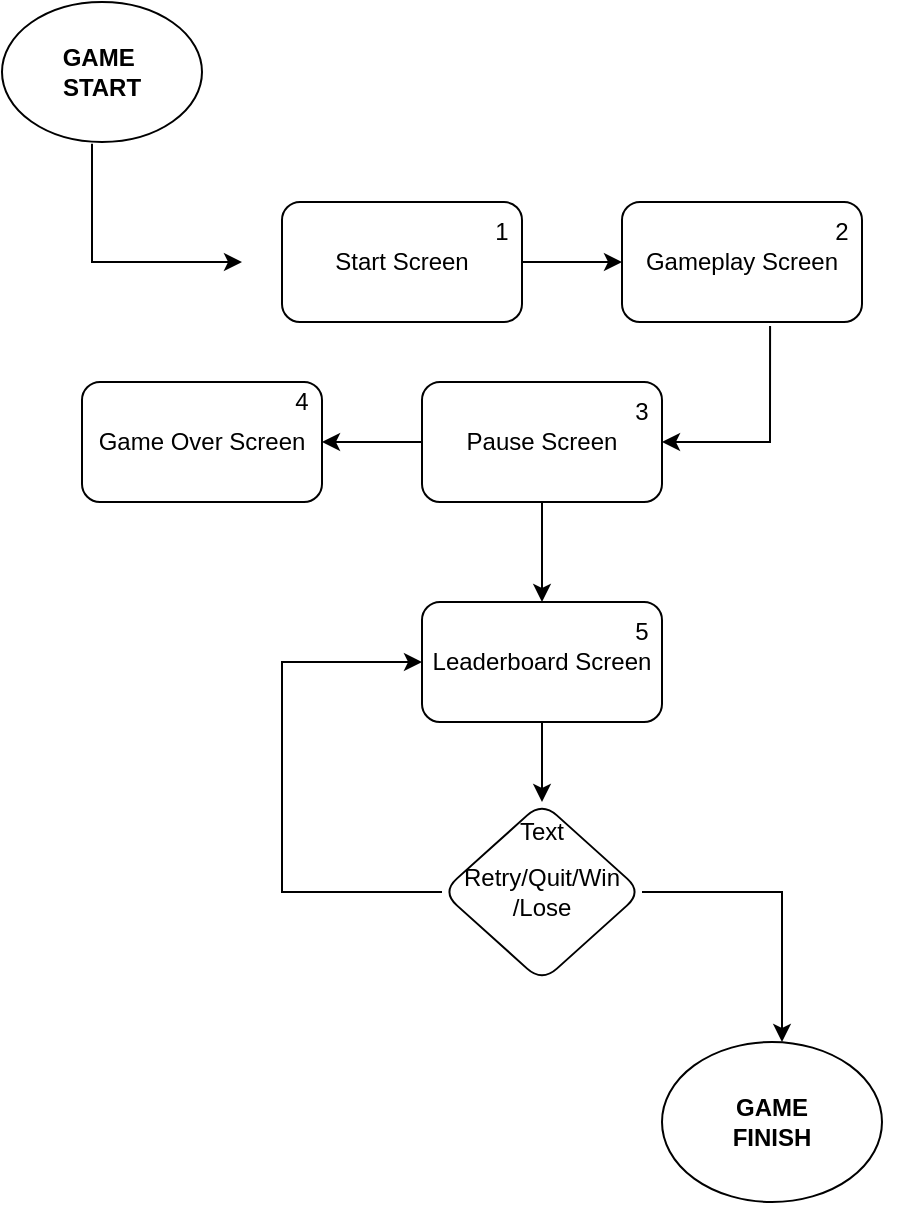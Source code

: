 <mxfile version="24.8.3">
  <diagram name="Page-1" id="_CdQzujHHog6pKKCYR0x">
    <mxGraphModel dx="1434" dy="772" grid="1" gridSize="10" guides="1" tooltips="1" connect="1" arrows="1" fold="1" page="1" pageScale="1" pageWidth="850" pageHeight="1100" math="0" shadow="0">
      <root>
        <mxCell id="0" />
        <mxCell id="1" parent="0" />
        <mxCell id="apT51MfKlSb2n3AAJcUz-1" value="&lt;b&gt;GAME&amp;nbsp;&lt;/b&gt;&lt;div&gt;&lt;b&gt;START&lt;/b&gt;&lt;/div&gt;" style="ellipse;whiteSpace=wrap;html=1;" vertex="1" parent="1">
          <mxGeometry x="130" y="130" width="100" height="70" as="geometry" />
        </mxCell>
        <mxCell id="apT51MfKlSb2n3AAJcUz-3" value="" style="endArrow=classic;html=1;rounded=0;exitX=0.45;exitY=1.013;exitDx=0;exitDy=0;exitPerimeter=0;" edge="1" parent="1" source="apT51MfKlSb2n3AAJcUz-1">
          <mxGeometry width="50" height="50" relative="1" as="geometry">
            <mxPoint x="400" y="420" as="sourcePoint" />
            <mxPoint x="250" y="260" as="targetPoint" />
            <Array as="points">
              <mxPoint x="175" y="260" />
            </Array>
          </mxGeometry>
        </mxCell>
        <mxCell id="apT51MfKlSb2n3AAJcUz-6" value="" style="edgeStyle=orthogonalEdgeStyle;rounded=0;orthogonalLoop=1;jettySize=auto;html=1;" edge="1" parent="1" source="apT51MfKlSb2n3AAJcUz-4" target="apT51MfKlSb2n3AAJcUz-5">
          <mxGeometry relative="1" as="geometry" />
        </mxCell>
        <mxCell id="apT51MfKlSb2n3AAJcUz-4" value="Start Screen" style="rounded=1;whiteSpace=wrap;html=1;" vertex="1" parent="1">
          <mxGeometry x="270" y="230" width="120" height="60" as="geometry" />
        </mxCell>
        <mxCell id="apT51MfKlSb2n3AAJcUz-5" value="Gameplay Screen" style="whiteSpace=wrap;html=1;rounded=1;" vertex="1" parent="1">
          <mxGeometry x="440" y="230" width="120" height="60" as="geometry" />
        </mxCell>
        <mxCell id="apT51MfKlSb2n3AAJcUz-12" value="" style="edgeStyle=orthogonalEdgeStyle;rounded=0;orthogonalLoop=1;jettySize=auto;html=1;" edge="1" parent="1" source="apT51MfKlSb2n3AAJcUz-7" target="apT51MfKlSb2n3AAJcUz-11">
          <mxGeometry relative="1" as="geometry" />
        </mxCell>
        <mxCell id="apT51MfKlSb2n3AAJcUz-14" value="" style="edgeStyle=orthogonalEdgeStyle;rounded=0;orthogonalLoop=1;jettySize=auto;html=1;" edge="1" parent="1" source="apT51MfKlSb2n3AAJcUz-7" target="apT51MfKlSb2n3AAJcUz-13">
          <mxGeometry relative="1" as="geometry" />
        </mxCell>
        <mxCell id="apT51MfKlSb2n3AAJcUz-7" value="Pause Screen" style="whiteSpace=wrap;html=1;rounded=1;" vertex="1" parent="1">
          <mxGeometry x="340" y="320" width="120" height="60" as="geometry" />
        </mxCell>
        <mxCell id="apT51MfKlSb2n3AAJcUz-10" value="" style="endArrow=classic;html=1;rounded=0;exitX=0.617;exitY=1.033;exitDx=0;exitDy=0;exitPerimeter=0;entryX=1;entryY=0.5;entryDx=0;entryDy=0;" edge="1" parent="1" source="apT51MfKlSb2n3AAJcUz-5" target="apT51MfKlSb2n3AAJcUz-7">
          <mxGeometry width="50" height="50" relative="1" as="geometry">
            <mxPoint x="400" y="420" as="sourcePoint" />
            <mxPoint x="470" y="350" as="targetPoint" />
            <Array as="points">
              <mxPoint x="514" y="350" />
            </Array>
          </mxGeometry>
        </mxCell>
        <mxCell id="apT51MfKlSb2n3AAJcUz-11" value="Game Over Screen" style="whiteSpace=wrap;html=1;rounded=1;" vertex="1" parent="1">
          <mxGeometry x="170" y="320" width="120" height="60" as="geometry" />
        </mxCell>
        <mxCell id="apT51MfKlSb2n3AAJcUz-16" value="" style="edgeStyle=orthogonalEdgeStyle;rounded=0;orthogonalLoop=1;jettySize=auto;html=1;" edge="1" parent="1" source="apT51MfKlSb2n3AAJcUz-13" target="apT51MfKlSb2n3AAJcUz-15">
          <mxGeometry relative="1" as="geometry" />
        </mxCell>
        <mxCell id="apT51MfKlSb2n3AAJcUz-13" value="Leaderboard Screen" style="whiteSpace=wrap;html=1;rounded=1;" vertex="1" parent="1">
          <mxGeometry x="340" y="430" width="120" height="60" as="geometry" />
        </mxCell>
        <mxCell id="apT51MfKlSb2n3AAJcUz-15" value="Retry/Quit/Win&lt;div&gt;/Lose&lt;/div&gt;" style="rhombus;whiteSpace=wrap;html=1;rounded=1;" vertex="1" parent="1">
          <mxGeometry x="350" y="530" width="100" height="90" as="geometry" />
        </mxCell>
        <mxCell id="apT51MfKlSb2n3AAJcUz-17" value="" style="endArrow=classic;html=1;rounded=0;exitX=0;exitY=0.5;exitDx=0;exitDy=0;entryX=0;entryY=0.5;entryDx=0;entryDy=0;" edge="1" parent="1" source="apT51MfKlSb2n3AAJcUz-15" target="apT51MfKlSb2n3AAJcUz-13">
          <mxGeometry width="50" height="50" relative="1" as="geometry">
            <mxPoint x="400" y="420" as="sourcePoint" />
            <mxPoint x="450" y="370" as="targetPoint" />
            <Array as="points">
              <mxPoint x="270" y="575" />
              <mxPoint x="270" y="460" />
            </Array>
          </mxGeometry>
        </mxCell>
        <mxCell id="apT51MfKlSb2n3AAJcUz-19" value="&lt;b&gt;GAME&lt;/b&gt;&lt;div&gt;&lt;b&gt;FINISH&lt;/b&gt;&lt;/div&gt;" style="ellipse;whiteSpace=wrap;html=1;" vertex="1" parent="1">
          <mxGeometry x="460" y="650" width="110" height="80" as="geometry" />
        </mxCell>
        <mxCell id="apT51MfKlSb2n3AAJcUz-20" value="" style="endArrow=classic;html=1;rounded=0;exitX=1;exitY=0.5;exitDx=0;exitDy=0;" edge="1" parent="1" source="apT51MfKlSb2n3AAJcUz-15">
          <mxGeometry width="50" height="50" relative="1" as="geometry">
            <mxPoint x="400" y="520" as="sourcePoint" />
            <mxPoint x="520" y="650" as="targetPoint" />
            <Array as="points">
              <mxPoint x="520" y="575" />
            </Array>
          </mxGeometry>
        </mxCell>
        <mxCell id="apT51MfKlSb2n3AAJcUz-22" value="1" style="text;html=1;align=center;verticalAlign=middle;whiteSpace=wrap;rounded=0;" vertex="1" parent="1">
          <mxGeometry x="350" y="230" width="60" height="30" as="geometry" />
        </mxCell>
        <mxCell id="apT51MfKlSb2n3AAJcUz-23" value="2" style="text;html=1;align=center;verticalAlign=middle;whiteSpace=wrap;rounded=0;" vertex="1" parent="1">
          <mxGeometry x="520" y="230" width="60" height="30" as="geometry" />
        </mxCell>
        <mxCell id="apT51MfKlSb2n3AAJcUz-24" value="5" style="text;html=1;align=center;verticalAlign=middle;whiteSpace=wrap;rounded=0;" vertex="1" parent="1">
          <mxGeometry x="420" y="430" width="60" height="30" as="geometry" />
        </mxCell>
        <mxCell id="apT51MfKlSb2n3AAJcUz-25" value="3" style="text;html=1;align=center;verticalAlign=middle;whiteSpace=wrap;rounded=0;" vertex="1" parent="1">
          <mxGeometry x="420" y="320" width="60" height="30" as="geometry" />
        </mxCell>
        <mxCell id="apT51MfKlSb2n3AAJcUz-26" value="Text" style="text;html=1;align=center;verticalAlign=middle;whiteSpace=wrap;rounded=0;" vertex="1" parent="1">
          <mxGeometry x="370" y="530" width="60" height="30" as="geometry" />
        </mxCell>
        <mxCell id="apT51MfKlSb2n3AAJcUz-27" value="4" style="text;html=1;align=center;verticalAlign=middle;whiteSpace=wrap;rounded=0;" vertex="1" parent="1">
          <mxGeometry x="250" y="320" width="60" height="20" as="geometry" />
        </mxCell>
      </root>
    </mxGraphModel>
  </diagram>
</mxfile>
